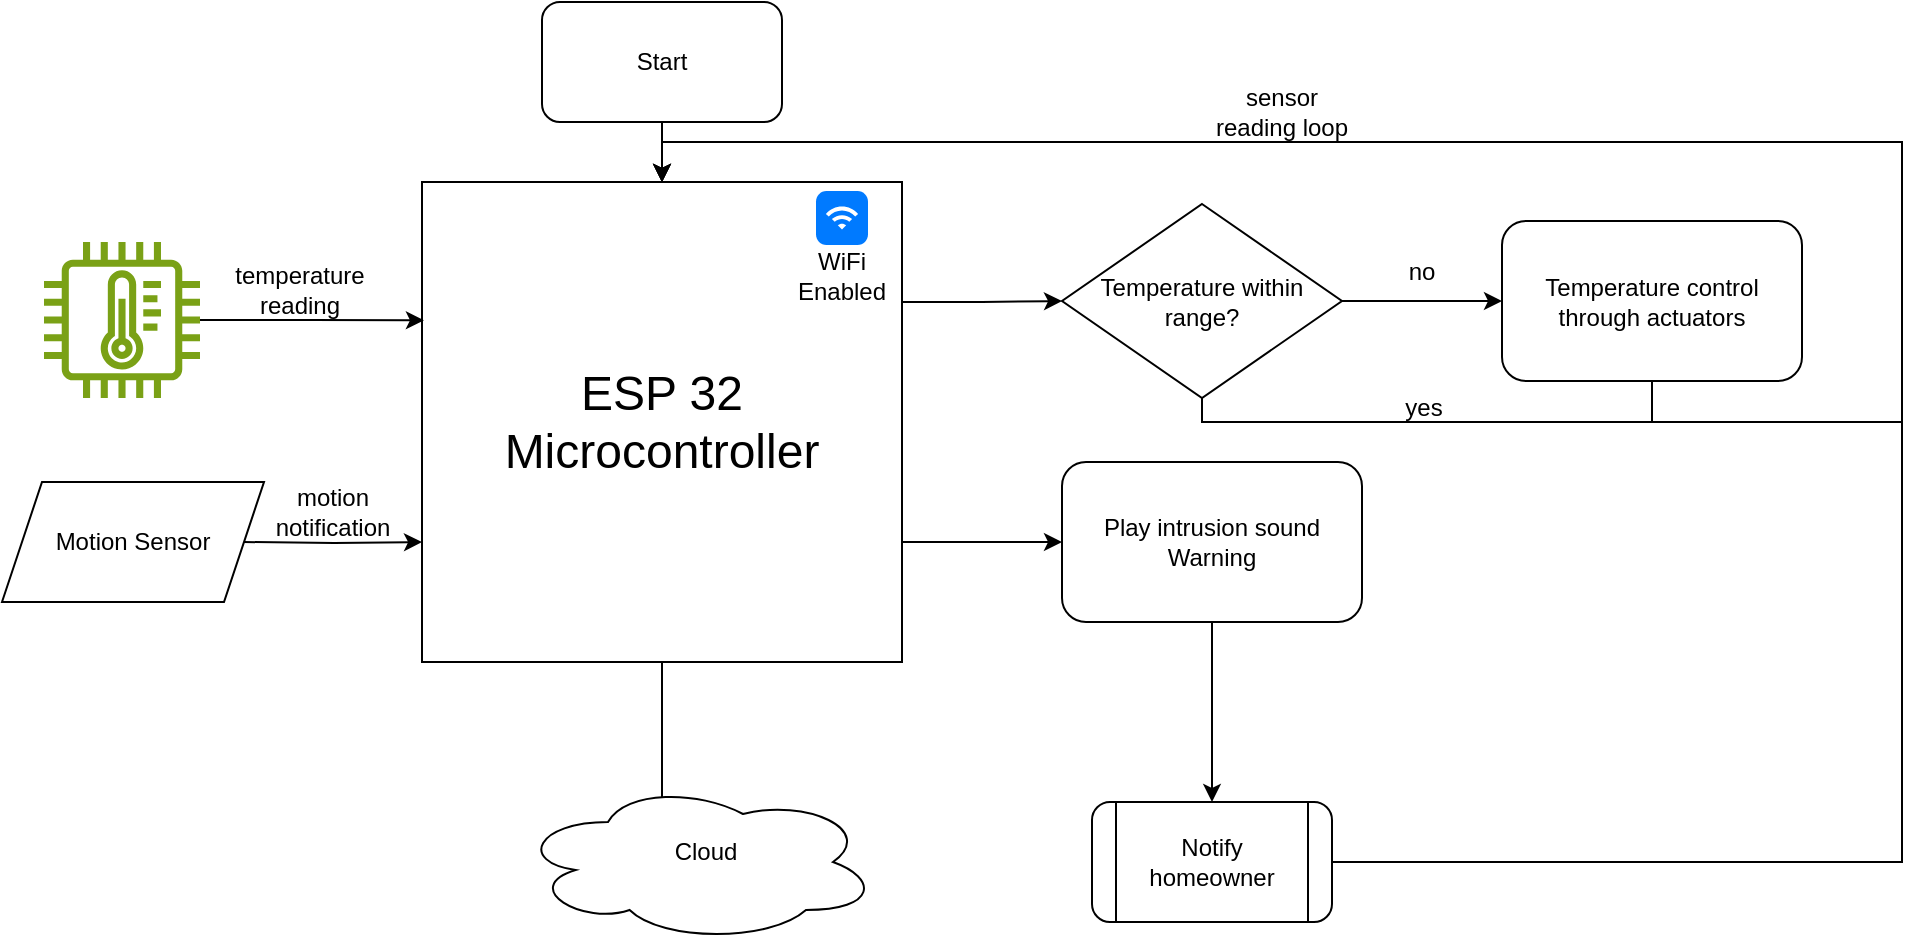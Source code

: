 <mxfile version="24.7.16">
  <diagram name="Page-1" id="eznOWNsJO-LwrajhtcFM">
    <mxGraphModel dx="1050" dy="503" grid="1" gridSize="10" guides="1" tooltips="1" connect="1" arrows="1" fold="1" page="1" pageScale="1" pageWidth="1100" pageHeight="850" math="0" shadow="0">
      <root>
        <mxCell id="0" />
        <mxCell id="1" parent="0" />
        <mxCell id="m8kaJ8VKCf0JhzrjGBa_-8" style="edgeStyle=orthogonalEdgeStyle;rounded=0;orthogonalLoop=1;jettySize=auto;html=1;entryX=0;entryY=0.75;entryDx=0;entryDy=0;" parent="1" target="m8kaJ8VKCf0JhzrjGBa_-4" edge="1">
          <mxGeometry relative="1" as="geometry">
            <mxPoint x="151" y="330" as="sourcePoint" />
          </mxGeometry>
        </mxCell>
        <mxCell id="m8kaJ8VKCf0JhzrjGBa_-18" style="edgeStyle=orthogonalEdgeStyle;rounded=0;orthogonalLoop=1;jettySize=auto;html=1;exitX=1;exitY=0.25;exitDx=0;exitDy=0;" parent="1" source="m8kaJ8VKCf0JhzrjGBa_-4" target="m8kaJ8VKCf0JhzrjGBa_-24" edge="1">
          <mxGeometry relative="1" as="geometry">
            <mxPoint x="641" y="210" as="targetPoint" />
          </mxGeometry>
        </mxCell>
        <mxCell id="m8kaJ8VKCf0JhzrjGBa_-21" style="edgeStyle=orthogonalEdgeStyle;rounded=0;orthogonalLoop=1;jettySize=auto;html=1;exitX=1;exitY=0.75;exitDx=0;exitDy=0;entryX=0;entryY=0.5;entryDx=0;entryDy=0;" parent="1" source="m8kaJ8VKCf0JhzrjGBa_-4" target="m8kaJ8VKCf0JhzrjGBa_-22" edge="1">
          <mxGeometry relative="1" as="geometry">
            <mxPoint x="631" y="330" as="targetPoint" />
          </mxGeometry>
        </mxCell>
        <mxCell id="m8kaJ8VKCf0JhzrjGBa_-4" value="&lt;font style=&quot;font-size: 24px;&quot;&gt;ESP 32 Microcontroller&lt;br&gt;&lt;/font&gt;" style="whiteSpace=wrap;html=1;aspect=fixed;" parent="1" vertex="1">
          <mxGeometry x="240" y="150" width="240" height="240" as="geometry" />
        </mxCell>
        <mxCell id="m8kaJ8VKCf0JhzrjGBa_-9" value="" style="html=1;strokeWidth=1;shadow=0;dashed=0;shape=mxgraph.ios7.misc.wifi;fillColor=#007AFF;strokeColor=none;buttonText=;strokeColor2=#222222;fontColor=#222222;fontSize=8;verticalLabelPosition=bottom;verticalAlign=top;align=center;sketch=0;" parent="1" vertex="1">
          <mxGeometry x="437" y="154.5" width="26" height="27" as="geometry" />
        </mxCell>
        <mxCell id="m8kaJ8VKCf0JhzrjGBa_-10" value="temperature reading" style="text;html=1;align=center;verticalAlign=middle;whiteSpace=wrap;rounded=0;" parent="1" vertex="1">
          <mxGeometry x="129" y="189" width="100" height="30" as="geometry" />
        </mxCell>
        <mxCell id="m8kaJ8VKCf0JhzrjGBa_-11" value="motion notification" style="text;html=1;align=center;verticalAlign=middle;whiteSpace=wrap;rounded=0;" parent="1" vertex="1">
          <mxGeometry x="171" y="300" width="49" height="30" as="geometry" />
        </mxCell>
        <mxCell id="m8kaJ8VKCf0JhzrjGBa_-15" value="" style="edgeStyle=orthogonalEdgeStyle;rounded=0;orthogonalLoop=1;jettySize=auto;html=1;entryX=0.004;entryY=0.288;entryDx=0;entryDy=0;entryPerimeter=0;" parent="1" source="m8kaJ8VKCf0JhzrjGBa_-12" target="m8kaJ8VKCf0JhzrjGBa_-4" edge="1">
          <mxGeometry relative="1" as="geometry">
            <mxPoint x="208" y="219" as="targetPoint" />
          </mxGeometry>
        </mxCell>
        <mxCell id="m8kaJ8VKCf0JhzrjGBa_-12" value="" style="sketch=0;outlineConnect=0;fontColor=#232F3E;gradientColor=none;fillColor=#7AA116;strokeColor=none;dashed=0;verticalLabelPosition=bottom;verticalAlign=top;align=center;html=1;fontSize=12;fontStyle=0;aspect=fixed;pointerEvents=1;shape=mxgraph.aws4.iot_thing_temperature_sensor;" parent="1" vertex="1">
          <mxGeometry x="51" y="180" width="78" height="78" as="geometry" />
        </mxCell>
        <mxCell id="m8kaJ8VKCf0JhzrjGBa_-17" value="Motion Sensor" style="shape=parallelogram;perimeter=parallelogramPerimeter;whiteSpace=wrap;html=1;fixedSize=1;" parent="1" vertex="1">
          <mxGeometry x="30" y="300" width="131" height="60" as="geometry" />
        </mxCell>
        <mxCell id="m8kaJ8VKCf0JhzrjGBa_-32" value="" style="edgeStyle=orthogonalEdgeStyle;rounded=0;orthogonalLoop=1;jettySize=auto;html=1;" parent="1" source="m8kaJ8VKCf0JhzrjGBa_-22" target="m8kaJ8VKCf0JhzrjGBa_-31" edge="1">
          <mxGeometry relative="1" as="geometry" />
        </mxCell>
        <mxCell id="m8kaJ8VKCf0JhzrjGBa_-22" value="Play intrusion sound Warning" style="rounded=1;whiteSpace=wrap;html=1;" parent="1" vertex="1">
          <mxGeometry x="560" y="290" width="150" height="80" as="geometry" />
        </mxCell>
        <mxCell id="m8kaJ8VKCf0JhzrjGBa_-36" value="" style="edgeStyle=orthogonalEdgeStyle;rounded=0;orthogonalLoop=1;jettySize=auto;html=1;entryX=0.5;entryY=0;entryDx=0;entryDy=0;" parent="1" source="m8kaJ8VKCf0JhzrjGBa_-23" target="m8kaJ8VKCf0JhzrjGBa_-4" edge="1">
          <mxGeometry relative="1" as="geometry">
            <mxPoint x="855" y="300" as="targetPoint" />
            <Array as="points">
              <mxPoint x="855" y="270" />
              <mxPoint x="980" y="270" />
              <mxPoint x="980" y="130" />
              <mxPoint x="360" y="130" />
            </Array>
          </mxGeometry>
        </mxCell>
        <mxCell id="m8kaJ8VKCf0JhzrjGBa_-23" value="Temperature control through actuators" style="rounded=1;whiteSpace=wrap;html=1;" parent="1" vertex="1">
          <mxGeometry x="780" y="169.5" width="150" height="80" as="geometry" />
        </mxCell>
        <mxCell id="m8kaJ8VKCf0JhzrjGBa_-26" value="" style="edgeStyle=orthogonalEdgeStyle;rounded=0;orthogonalLoop=1;jettySize=auto;html=1;entryX=0;entryY=0.5;entryDx=0;entryDy=0;" parent="1" source="m8kaJ8VKCf0JhzrjGBa_-24" target="m8kaJ8VKCf0JhzrjGBa_-23" edge="1">
          <mxGeometry relative="1" as="geometry">
            <mxPoint x="841" y="210.5" as="targetPoint" />
          </mxGeometry>
        </mxCell>
        <mxCell id="m8kaJ8VKCf0JhzrjGBa_-35" value="" style="edgeStyle=orthogonalEdgeStyle;rounded=0;orthogonalLoop=1;jettySize=auto;html=1;entryX=0.5;entryY=0;entryDx=0;entryDy=0;exitX=0.5;exitY=1;exitDx=0;exitDy=0;" parent="1" source="m8kaJ8VKCf0JhzrjGBa_-24" target="m8kaJ8VKCf0JhzrjGBa_-4" edge="1">
          <mxGeometry relative="1" as="geometry">
            <Array as="points">
              <mxPoint x="630" y="270" />
              <mxPoint x="980" y="270" />
              <mxPoint x="980" y="130" />
              <mxPoint x="360" y="130" />
            </Array>
            <mxPoint x="855" y="300" as="targetPoint" />
          </mxGeometry>
        </mxCell>
        <mxCell id="m8kaJ8VKCf0JhzrjGBa_-24" value="Temperature within range?" style="rhombus;whiteSpace=wrap;html=1;" parent="1" vertex="1">
          <mxGeometry x="560" y="161" width="140" height="97" as="geometry" />
        </mxCell>
        <mxCell id="m8kaJ8VKCf0JhzrjGBa_-27" value="no" style="text;html=1;align=center;verticalAlign=middle;whiteSpace=wrap;rounded=0;" parent="1" vertex="1">
          <mxGeometry x="710" y="180" width="60" height="30" as="geometry" />
        </mxCell>
        <mxCell id="m8kaJ8VKCf0JhzrjGBa_-30" value="yes" style="text;html=1;align=center;verticalAlign=middle;whiteSpace=wrap;rounded=0;" parent="1" vertex="1">
          <mxGeometry x="711" y="248" width="60" height="30" as="geometry" />
        </mxCell>
        <mxCell id="m8kaJ8VKCf0JhzrjGBa_-34" value="" style="edgeStyle=orthogonalEdgeStyle;rounded=0;orthogonalLoop=1;jettySize=auto;html=1;" parent="1" source="m8kaJ8VKCf0JhzrjGBa_-31" edge="1">
          <mxGeometry relative="1" as="geometry">
            <mxPoint x="360" y="150" as="targetPoint" />
            <Array as="points">
              <mxPoint x="980" y="490" />
              <mxPoint x="980" y="130" />
              <mxPoint x="360" y="130" />
            </Array>
          </mxGeometry>
        </mxCell>
        <mxCell id="m8kaJ8VKCf0JhzrjGBa_-31" value="Notify homeowner" style="shape=process;whiteSpace=wrap;html=1;backgroundOutline=1;rounded=1;" parent="1" vertex="1">
          <mxGeometry x="575" y="460" width="120" height="60" as="geometry" />
        </mxCell>
        <mxCell id="m8kaJ8VKCf0JhzrjGBa_-38" value="" style="edgeStyle=orthogonalEdgeStyle;rounded=0;orthogonalLoop=1;jettySize=auto;html=1;" parent="1" source="m8kaJ8VKCf0JhzrjGBa_-37" target="m8kaJ8VKCf0JhzrjGBa_-4" edge="1">
          <mxGeometry relative="1" as="geometry" />
        </mxCell>
        <mxCell id="m8kaJ8VKCf0JhzrjGBa_-37" value="Start" style="rounded=1;whiteSpace=wrap;html=1;" parent="1" vertex="1">
          <mxGeometry x="300" y="60" width="120" height="60" as="geometry" />
        </mxCell>
        <mxCell id="03JWi07fjzcvADBQ-0-z-2" value="" style="ellipse;shape=cloud;whiteSpace=wrap;html=1;" parent="1" vertex="1">
          <mxGeometry x="288" y="450" width="180" height="80" as="geometry" />
        </mxCell>
        <mxCell id="03JWi07fjzcvADBQ-0-z-3" value="" style="endArrow=none;html=1;rounded=0;exitX=0.4;exitY=0.1;exitDx=0;exitDy=0;exitPerimeter=0;entryX=0.5;entryY=1;entryDx=0;entryDy=0;" parent="1" source="03JWi07fjzcvADBQ-0-z-2" target="m8kaJ8VKCf0JhzrjGBa_-4" edge="1">
          <mxGeometry width="50" height="50" relative="1" as="geometry">
            <mxPoint x="530" y="320" as="sourcePoint" />
            <mxPoint x="580" y="270" as="targetPoint" />
          </mxGeometry>
        </mxCell>
        <mxCell id="03JWi07fjzcvADBQ-0-z-4" value="Cloud" style="text;html=1;align=center;verticalAlign=middle;whiteSpace=wrap;rounded=0;" parent="1" vertex="1">
          <mxGeometry x="352" y="470" width="60" height="30" as="geometry" />
        </mxCell>
        <mxCell id="03JWi07fjzcvADBQ-0-z-5" value="sensor reading loop" style="text;html=1;align=center;verticalAlign=middle;whiteSpace=wrap;rounded=0;" parent="1" vertex="1">
          <mxGeometry x="630" y="100" width="80" height="30" as="geometry" />
        </mxCell>
        <mxCell id="G6TbEV04dTIKOUWivxiF-1" value="WiFi Enabled" style="text;html=1;align=center;verticalAlign=middle;whiteSpace=wrap;rounded=0;" vertex="1" parent="1">
          <mxGeometry x="420" y="176" width="60" height="41" as="geometry" />
        </mxCell>
      </root>
    </mxGraphModel>
  </diagram>
</mxfile>
